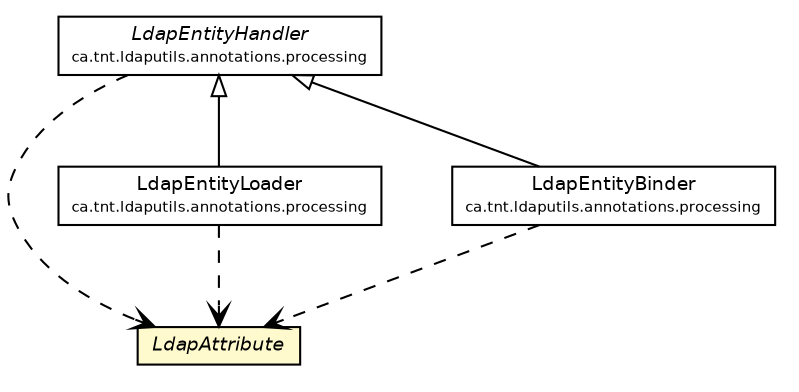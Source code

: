 #!/usr/local/bin/dot
#
# Class diagram 
# Generated by UmlGraph version 4.6 (http://www.spinellis.gr/sw/umlgraph)
#

digraph G {
	edge [fontname="Helvetica",fontsize=10,labelfontname="Helvetica",labelfontsize=10];
	node [fontname="Helvetica",fontsize=10,shape=plaintext];
	// ca.tnt.ldaputils.annotations.LdapAttribute
	c708 [label=<<table border="0" cellborder="1" cellspacing="0" cellpadding="2" port="p" bgcolor="lemonChiffon" href="./LdapAttribute.html">
		<tr><td><table border="0" cellspacing="0" cellpadding="1">
			<tr><td><font face="Helvetica-Oblique"> LdapAttribute </font></td></tr>
		</table></td></tr>
		</table>>, fontname="Helvetica", fontcolor="black", fontsize=9.0];
	// ca.tnt.ldaputils.annotations.processing.LdapEntityLoader
	c713 [label=<<table border="0" cellborder="1" cellspacing="0" cellpadding="2" port="p" href="./processing/LdapEntityLoader.html">
		<tr><td><table border="0" cellspacing="0" cellpadding="1">
			<tr><td> LdapEntityLoader </td></tr>
			<tr><td><font point-size="7.0"> ca.tnt.ldaputils.annotations.processing </font></td></tr>
		</table></td></tr>
		</table>>, fontname="Helvetica", fontcolor="black", fontsize=9.0];
	// ca.tnt.ldaputils.annotations.processing.LdapEntityHandler
	c714 [label=<<table border="0" cellborder="1" cellspacing="0" cellpadding="2" port="p" href="./processing/LdapEntityHandler.html">
		<tr><td><table border="0" cellspacing="0" cellpadding="1">
			<tr><td><font face="Helvetica-Oblique"> LdapEntityHandler </font></td></tr>
			<tr><td><font point-size="7.0"> ca.tnt.ldaputils.annotations.processing </font></td></tr>
		</table></td></tr>
		</table>>, fontname="Helvetica", fontcolor="black", fontsize=9.0];
	// ca.tnt.ldaputils.annotations.processing.LdapEntityBinder
	c715 [label=<<table border="0" cellborder="1" cellspacing="0" cellpadding="2" port="p" href="./processing/LdapEntityBinder.html">
		<tr><td><table border="0" cellspacing="0" cellpadding="1">
			<tr><td> LdapEntityBinder </td></tr>
			<tr><td><font point-size="7.0"> ca.tnt.ldaputils.annotations.processing </font></td></tr>
		</table></td></tr>
		</table>>, fontname="Helvetica", fontcolor="black", fontsize=9.0];
	//ca.tnt.ldaputils.annotations.processing.LdapEntityLoader extends ca.tnt.ldaputils.annotations.processing.LdapEntityHandler
	c714:p -> c713:p [dir=back,arrowtail=empty];
	//ca.tnt.ldaputils.annotations.processing.LdapEntityBinder extends ca.tnt.ldaputils.annotations.processing.LdapEntityHandler
	c714:p -> c715:p [dir=back,arrowtail=empty];
	// ca.tnt.ldaputils.annotations.processing.LdapEntityLoader DEPEND ca.tnt.ldaputils.annotations.LdapAttribute
	c713:p -> c708:p [taillabel="", label="", headlabel="", fontname="Helvetica", fontcolor="black", fontsize=10.0, color="black", arrowhead=open, style=dashed];
	// ca.tnt.ldaputils.annotations.processing.LdapEntityHandler DEPEND ca.tnt.ldaputils.annotations.LdapAttribute
	c714:p -> c708:p [taillabel="", label="", headlabel="", fontname="Helvetica", fontcolor="black", fontsize=10.0, color="black", arrowhead=open, style=dashed];
	// ca.tnt.ldaputils.annotations.processing.LdapEntityBinder DEPEND ca.tnt.ldaputils.annotations.LdapAttribute
	c715:p -> c708:p [taillabel="", label="", headlabel="", fontname="Helvetica", fontcolor="black", fontsize=10.0, color="black", arrowhead=open, style=dashed];
}

